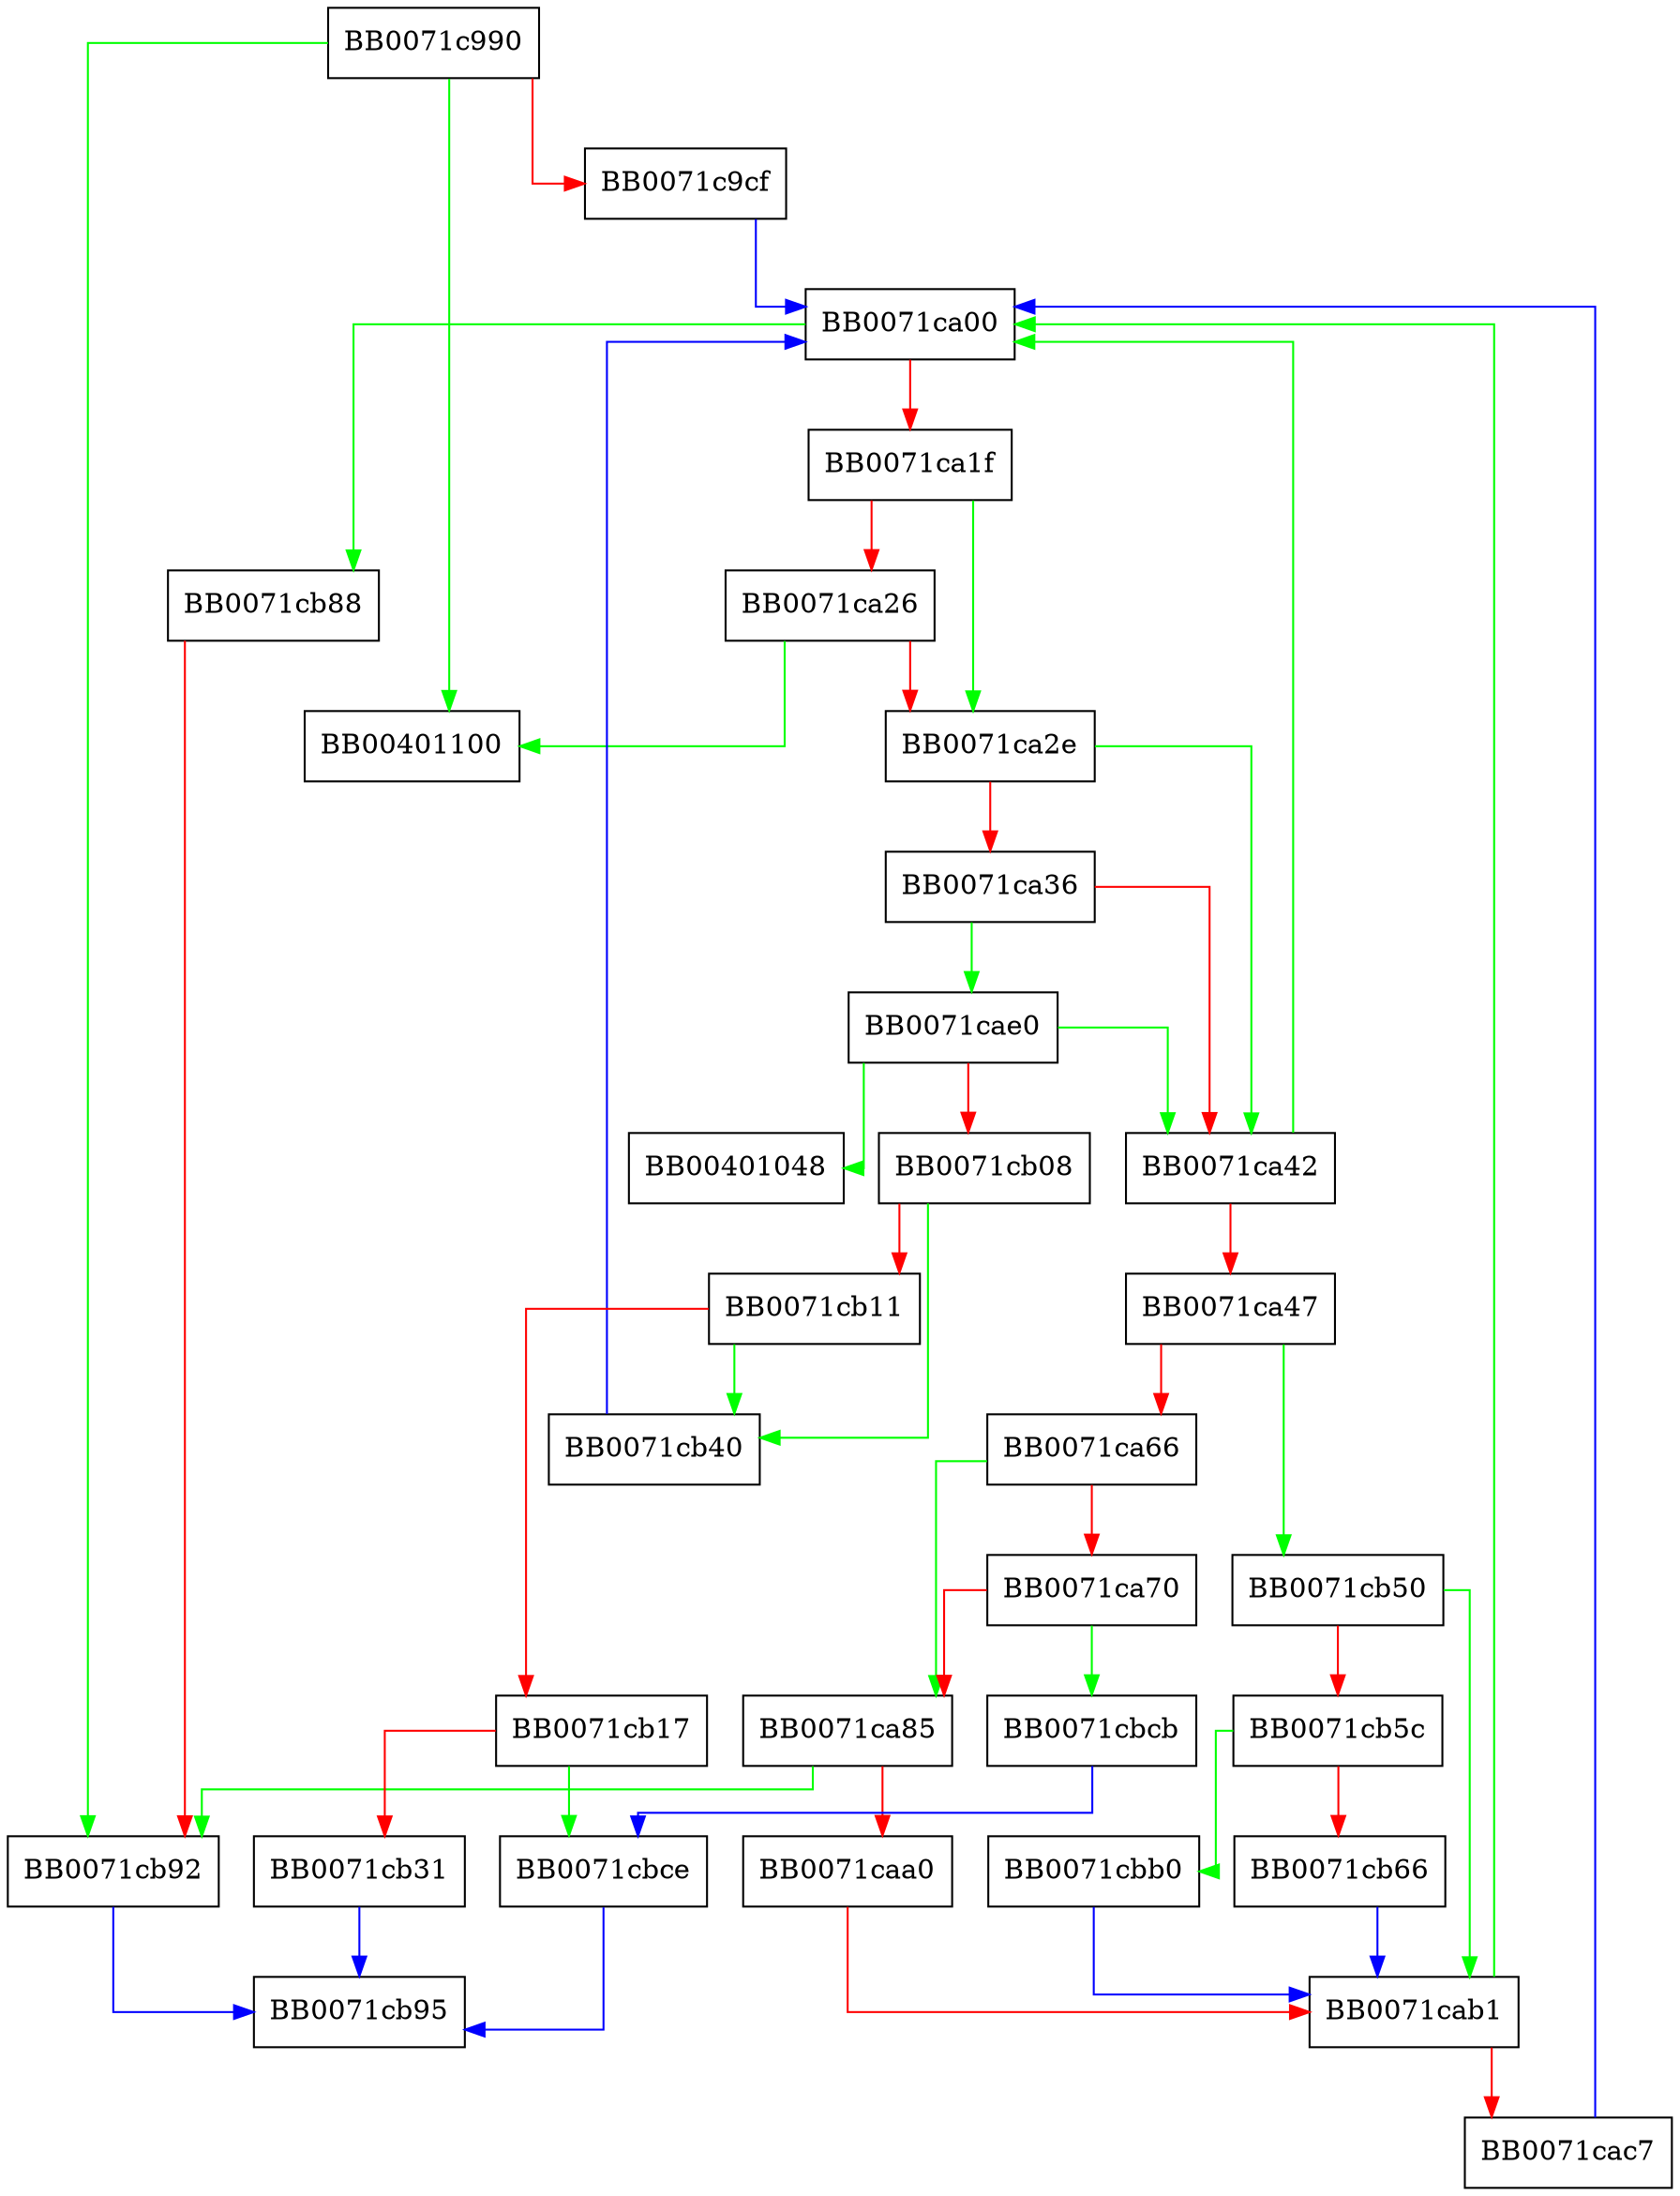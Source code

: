 digraph multi_split {
  node [shape="box"];
  graph [splines=ortho];
  BB0071c990 -> BB00401100 [color="green"];
  BB0071c990 -> BB0071cb92 [color="green"];
  BB0071c990 -> BB0071c9cf [color="red"];
  BB0071c9cf -> BB0071ca00 [color="blue"];
  BB0071ca00 -> BB0071cb88 [color="green"];
  BB0071ca00 -> BB0071ca1f [color="red"];
  BB0071ca1f -> BB0071ca2e [color="green"];
  BB0071ca1f -> BB0071ca26 [color="red"];
  BB0071ca26 -> BB00401100 [color="green"];
  BB0071ca26 -> BB0071ca2e [color="red"];
  BB0071ca2e -> BB0071ca42 [color="green"];
  BB0071ca2e -> BB0071ca36 [color="red"];
  BB0071ca36 -> BB0071cae0 [color="green"];
  BB0071ca36 -> BB0071ca42 [color="red"];
  BB0071ca42 -> BB0071ca00 [color="green"];
  BB0071ca42 -> BB0071ca47 [color="red"];
  BB0071ca47 -> BB0071cb50 [color="green"];
  BB0071ca47 -> BB0071ca66 [color="red"];
  BB0071ca66 -> BB0071ca85 [color="green"];
  BB0071ca66 -> BB0071ca70 [color="red"];
  BB0071ca70 -> BB0071cbcb [color="green"];
  BB0071ca70 -> BB0071ca85 [color="red"];
  BB0071ca85 -> BB0071cb92 [color="green"];
  BB0071ca85 -> BB0071caa0 [color="red"];
  BB0071caa0 -> BB0071cab1 [color="red"];
  BB0071cab1 -> BB0071ca00 [color="green"];
  BB0071cab1 -> BB0071cac7 [color="red"];
  BB0071cac7 -> BB0071ca00 [color="blue"];
  BB0071cae0 -> BB00401048 [color="green"];
  BB0071cae0 -> BB0071ca42 [color="green"];
  BB0071cae0 -> BB0071cb08 [color="red"];
  BB0071cb08 -> BB0071cb40 [color="green"];
  BB0071cb08 -> BB0071cb11 [color="red"];
  BB0071cb11 -> BB0071cb40 [color="green"];
  BB0071cb11 -> BB0071cb17 [color="red"];
  BB0071cb17 -> BB0071cbce [color="green"];
  BB0071cb17 -> BB0071cb31 [color="red"];
  BB0071cb31 -> BB0071cb95 [color="blue"];
  BB0071cb40 -> BB0071ca00 [color="blue"];
  BB0071cb50 -> BB0071cab1 [color="green"];
  BB0071cb50 -> BB0071cb5c [color="red"];
  BB0071cb5c -> BB0071cbb0 [color="green"];
  BB0071cb5c -> BB0071cb66 [color="red"];
  BB0071cb66 -> BB0071cab1 [color="blue"];
  BB0071cb88 -> BB0071cb92 [color="red"];
  BB0071cb92 -> BB0071cb95 [color="blue"];
  BB0071cbb0 -> BB0071cab1 [color="blue"];
  BB0071cbcb -> BB0071cbce [color="blue"];
  BB0071cbce -> BB0071cb95 [color="blue"];
}